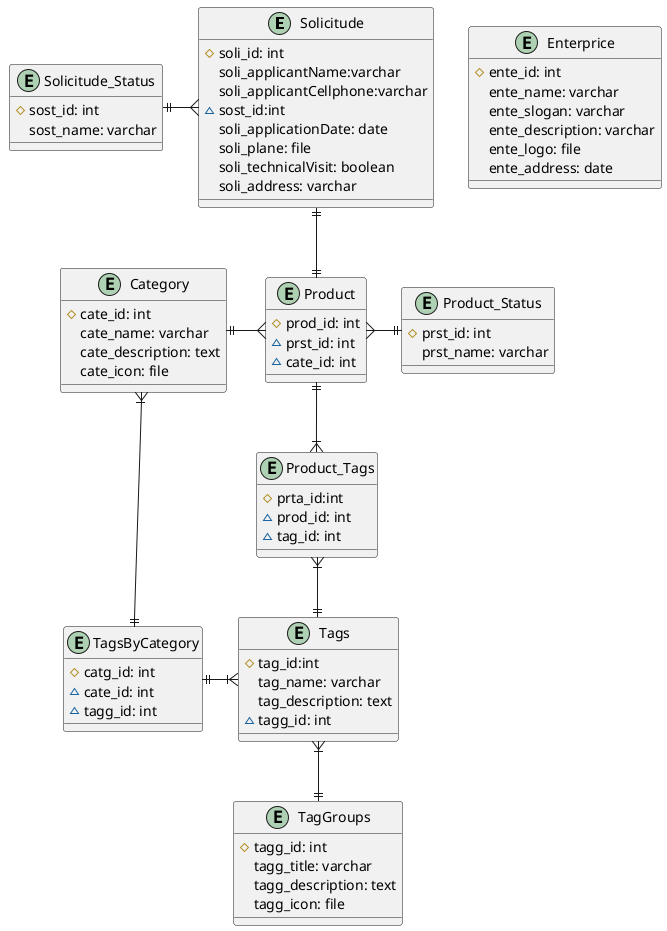 @startuml MetalK_DataModel
    skinparam linestyle orto

    entity soli as "Solicitude"{
        # soli_id: int
        soli_applicantName:varchar
        soli_applicantCellphone:varchar
        ~ sost_id:int
        soli_applicationDate: date
        soli_plane: file
        soli_technicalVisit: boolean
        soli_address: varchar
    }

    entity sost as "Solicitude_Status"{
        # sost_id: int
        sost_name: varchar
    }

    entity prod as "Product"{
        # prod_id: int
        ~ prst_id: int
        ~ cate_id: int
    }

    
    entity prst as "Product_Status"{
        # prst_id: int
        prst_name: varchar
    }

    
    entity prta as "Product_Tags"{
        # prta_id:int
        ~ prod_id: int
        ~ tag_id: int
    }

    entity cate as "Category" {   
        # cate_id: int
        cate_name: varchar
        cate_description: text
        cate_icon: file
    }

    
    entity tagg as "TagGroups" {   
        # tagg_id: int
        tagg_title: varchar
        tagg_description: text
        tagg_icon: file
    }

    entity taca as "TagsByCategory" {   
        # catg_id: int
        ~ cate_id: int
        ~ tagg_id: int
    }

    entity tags as "Tags" {   
        # tag_id:int
        tag_name: varchar
        tag_description: text
        ~ tagg_id: int
    }

    entity ente as "Enterprice"{
        # ente_id: int
        ente_name: varchar
        ente_slogan: varchar
        ente_description: varchar
        ente_logo: file
        ente_address: date
    }


    prod ||-up-|| soli
    prod }-left-|| cate
    tags }|--|| tagg
    cate }|-down-|| taca
    taca ||-right-|{ tags
    prod }-right-|| prst
    soli }-left-|| sost
    prod ||-down-|{ prta
    tags ||-up-|{ prta
    
@enduml
